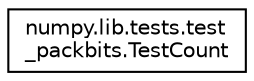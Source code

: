 digraph "Graphical Class Hierarchy"
{
 // LATEX_PDF_SIZE
  edge [fontname="Helvetica",fontsize="10",labelfontname="Helvetica",labelfontsize="10"];
  node [fontname="Helvetica",fontsize="10",shape=record];
  rankdir="LR";
  Node0 [label="numpy.lib.tests.test\l_packbits.TestCount",height=0.2,width=0.4,color="black", fillcolor="white", style="filled",URL="$classnumpy_1_1lib_1_1tests_1_1test__packbits_1_1TestCount.html",tooltip=" "];
}
